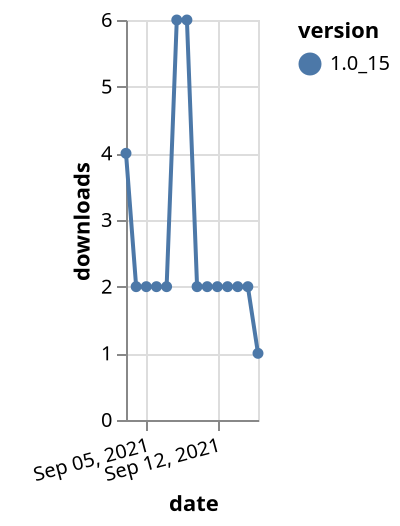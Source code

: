 {"$schema": "https://vega.github.io/schema/vega-lite/v5.json", "description": "A simple bar chart with embedded data.", "data": {"values": [{"date": "2021-09-03", "total": 7681, "delta": 4, "version": "1.0_15"}, {"date": "2021-09-04", "total": 7683, "delta": 2, "version": "1.0_15"}, {"date": "2021-09-05", "total": 7685, "delta": 2, "version": "1.0_15"}, {"date": "2021-09-06", "total": 7687, "delta": 2, "version": "1.0_15"}, {"date": "2021-09-07", "total": 7689, "delta": 2, "version": "1.0_15"}, {"date": "2021-09-08", "total": 7695, "delta": 6, "version": "1.0_15"}, {"date": "2021-09-09", "total": 7701, "delta": 6, "version": "1.0_15"}, {"date": "2021-09-10", "total": 7703, "delta": 2, "version": "1.0_15"}, {"date": "2021-09-11", "total": 7705, "delta": 2, "version": "1.0_15"}, {"date": "2021-09-12", "total": 7707, "delta": 2, "version": "1.0_15"}, {"date": "2021-09-13", "total": 7709, "delta": 2, "version": "1.0_15"}, {"date": "2021-09-14", "total": 7711, "delta": 2, "version": "1.0_15"}, {"date": "2021-09-15", "total": 7713, "delta": 2, "version": "1.0_15"}, {"date": "2021-09-16", "total": 7714, "delta": 1, "version": "1.0_15"}]}, "width": "container", "mark": {"type": "line", "point": {"filled": true}}, "encoding": {"x": {"field": "date", "type": "temporal", "timeUnit": "yearmonthdate", "title": "date", "axis": {"labelAngle": -15}}, "y": {"field": "delta", "type": "quantitative", "title": "downloads"}, "color": {"field": "version", "type": "nominal"}, "tooltip": {"field": "delta"}}}